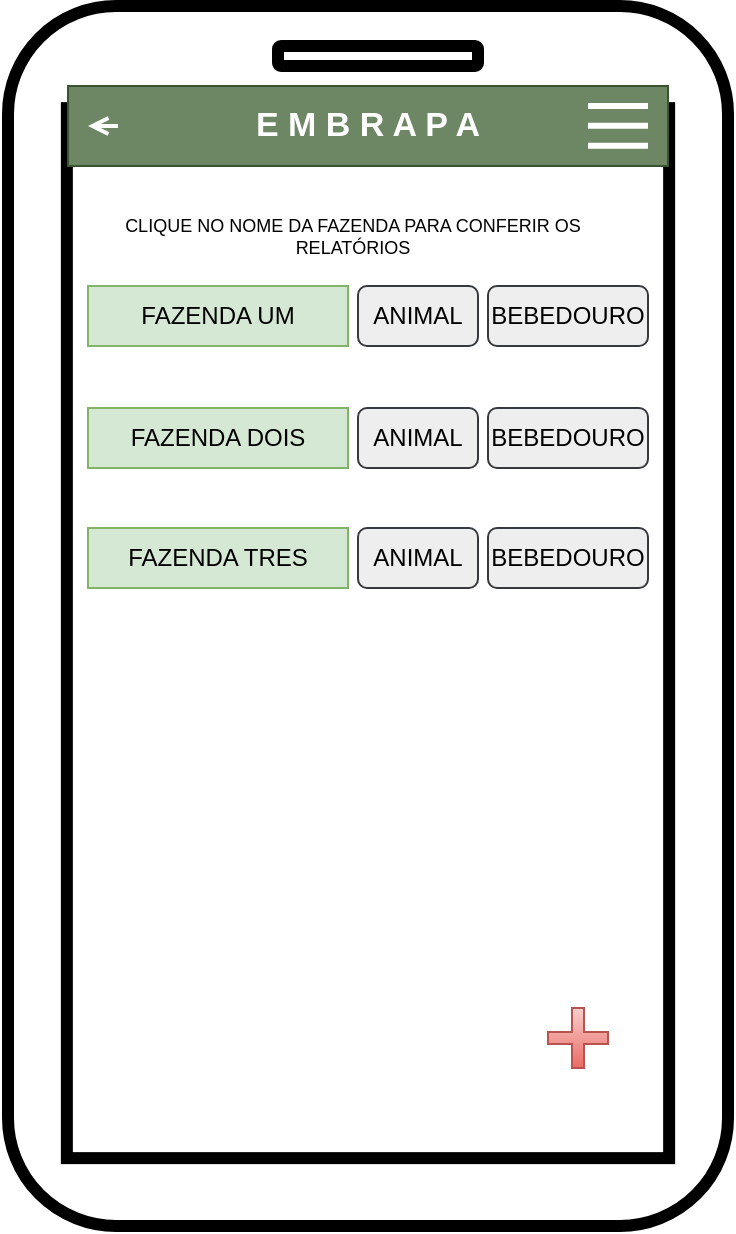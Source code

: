 <mxfile version="13.6.9" type="device"><diagram id="XysnK6q-ijxIiZD9J8zE" name="Page-1"><mxGraphModel dx="1103" dy="635" grid="1" gridSize="10" guides="1" tooltips="1" connect="1" arrows="1" fold="1" page="1" pageScale="1" pageWidth="1169" pageHeight="827" math="0" shadow="0"><root><mxCell id="0"/><mxCell id="1" parent="0"/><mxCell id="Zgqc44OrruWWywQi5RnO-6" value="" style="group" vertex="1" connectable="0" parent="1"><mxGeometry x="225" y="120" width="360" height="610" as="geometry"/></mxCell><mxCell id="Zgqc44OrruWWywQi5RnO-3" value="" style="rounded=1;whiteSpace=wrap;html=1;rotation=90;perimeterSpacing=10;strokeWidth=6;fillColor=none;" vertex="1" parent="Zgqc44OrruWWywQi5RnO-6"><mxGeometry x="-125" y="125" width="610" height="360" as="geometry"/></mxCell><mxCell id="Zgqc44OrruWWywQi5RnO-4" value="" style="rounded=0;whiteSpace=wrap;html=1;strokeColor=#000000;strokeWidth=6;fillColor=none;rotation=90;" vertex="1" parent="Zgqc44OrruWWywQi5RnO-6"><mxGeometry x="-82.5" y="163" width="525" height="301.13" as="geometry"/></mxCell><mxCell id="Zgqc44OrruWWywQi5RnO-5" value="" style="rounded=1;whiteSpace=wrap;html=1;strokeColor=#000000;strokeWidth=6;fillColor=none;" vertex="1" parent="Zgqc44OrruWWywQi5RnO-6"><mxGeometry x="135" y="20" width="100" height="10" as="geometry"/></mxCell><mxCell id="Zgqc44OrruWWywQi5RnO-10" value="&lt;font style=&quot;font-size: 17px&quot;&gt;&lt;b&gt;E M B R A P A&lt;/b&gt;&lt;/font&gt;" style="rounded=0;whiteSpace=wrap;html=1;strokeColor=#3A5431;strokeWidth=1;fillColor=#6d8764;fontColor=#ffffff;" vertex="1" parent="Zgqc44OrruWWywQi5RnO-6"><mxGeometry x="30" y="40" width="300" height="40" as="geometry"/></mxCell><mxCell id="Zgqc44OrruWWywQi5RnO-13" value="" style="endArrow=none;html=1;strokeWidth=3;strokeColor=#FFFFFF;" edge="1" parent="Zgqc44OrruWWywQi5RnO-6"><mxGeometry width="50" height="50" relative="1" as="geometry"><mxPoint x="290" y="59.83" as="sourcePoint"/><mxPoint x="320" y="59.83" as="targetPoint"/><Array as="points"><mxPoint x="300" y="59.83"/></Array></mxGeometry></mxCell><mxCell id="Zgqc44OrruWWywQi5RnO-15" value="" style="endArrow=none;html=1;strokeWidth=3;strokeColor=#FFFFFF;" edge="1" parent="Zgqc44OrruWWywQi5RnO-6"><mxGeometry width="50" height="50" relative="1" as="geometry"><mxPoint x="290" y="69.83" as="sourcePoint"/><mxPoint x="320" y="69.83" as="targetPoint"/><Array as="points"><mxPoint x="300" y="69.83"/></Array></mxGeometry></mxCell><mxCell id="Zgqc44OrruWWywQi5RnO-16" value="" style="endArrow=none;html=1;strokeWidth=3;strokeColor=#FFFFFF;" edge="1" parent="Zgqc44OrruWWywQi5RnO-6"><mxGeometry width="50" height="50" relative="1" as="geometry"><mxPoint x="290" y="50" as="sourcePoint"/><mxPoint x="320" y="50" as="targetPoint"/><Array as="points"><mxPoint x="300" y="50"/></Array></mxGeometry></mxCell><mxCell id="Zgqc44OrruWWywQi5RnO-18" value="FAZENDA UM" style="rounded=0;whiteSpace=wrap;html=1;strokeColor=#82b366;strokeWidth=1;fillColor=#d5e8d4;gradientDirection=south;" vertex="1" parent="Zgqc44OrruWWywQi5RnO-6"><mxGeometry x="40" y="140" width="130" height="30" as="geometry"/></mxCell><mxCell id="Zgqc44OrruWWywQi5RnO-37" value="FAZENDA DOIS" style="rounded=0;whiteSpace=wrap;html=1;strokeColor=#82b366;strokeWidth=1;fillColor=#d5e8d4;" vertex="1" parent="Zgqc44OrruWWywQi5RnO-6"><mxGeometry x="40" y="201" width="130" height="30" as="geometry"/></mxCell><mxCell id="Zgqc44OrruWWywQi5RnO-38" value="FAZENDA TRES" style="rounded=0;whiteSpace=wrap;html=1;strokeColor=#82b366;strokeWidth=1;fillColor=#d5e8d4;" vertex="1" parent="Zgqc44OrruWWywQi5RnO-6"><mxGeometry x="40" y="261" width="130" height="30" as="geometry"/></mxCell><mxCell id="Zgqc44OrruWWywQi5RnO-40" value="ANIMAL" style="rounded=1;whiteSpace=wrap;html=1;strokeColor=#36393d;strokeWidth=1;fillColor=#eeeeee;" vertex="1" parent="Zgqc44OrruWWywQi5RnO-6"><mxGeometry x="175" y="140" width="60" height="30" as="geometry"/></mxCell><mxCell id="Zgqc44OrruWWywQi5RnO-41" value="BEBEDOURO" style="rounded=1;whiteSpace=wrap;html=1;strokeColor=#36393d;strokeWidth=1;fillColor=#eeeeee;" vertex="1" parent="Zgqc44OrruWWywQi5RnO-6"><mxGeometry x="240" y="140" width="80" height="30" as="geometry"/></mxCell><mxCell id="Zgqc44OrruWWywQi5RnO-44" value="ANIMAL" style="rounded=1;whiteSpace=wrap;html=1;strokeColor=#36393d;strokeWidth=1;fillColor=#eeeeee;" vertex="1" parent="Zgqc44OrruWWywQi5RnO-6"><mxGeometry x="175" y="201" width="60" height="30" as="geometry"/></mxCell><mxCell id="Zgqc44OrruWWywQi5RnO-45" value="BEBEDOURO" style="rounded=1;whiteSpace=wrap;html=1;strokeColor=#36393d;strokeWidth=1;fillColor=#eeeeee;" vertex="1" parent="Zgqc44OrruWWywQi5RnO-6"><mxGeometry x="240" y="201" width="80" height="30" as="geometry"/></mxCell><mxCell id="Zgqc44OrruWWywQi5RnO-46" value="ANIMAL" style="rounded=1;whiteSpace=wrap;html=1;strokeColor=#36393d;strokeWidth=1;fillColor=#eeeeee;" vertex="1" parent="Zgqc44OrruWWywQi5RnO-6"><mxGeometry x="175" y="261" width="60" height="30" as="geometry"/></mxCell><mxCell id="Zgqc44OrruWWywQi5RnO-47" value="BEBEDOURO" style="rounded=1;whiteSpace=wrap;html=1;strokeColor=#36393d;strokeWidth=1;fillColor=#eeeeee;" vertex="1" parent="Zgqc44OrruWWywQi5RnO-6"><mxGeometry x="240" y="261" width="80" height="30" as="geometry"/></mxCell><mxCell id="Zgqc44OrruWWywQi5RnO-48" value="" style="endArrow=none;html=1;strokeColor=#FFFFFF;strokeWidth=3;" edge="1" parent="Zgqc44OrruWWywQi5RnO-6" target="Zgqc44OrruWWywQi5RnO-49"><mxGeometry width="50" height="50" relative="1" as="geometry"><mxPoint x="260" y="541" as="sourcePoint"/><mxPoint x="310" y="491" as="targetPoint"/></mxGeometry></mxCell><mxCell id="Zgqc44OrruWWywQi5RnO-49" value="" style="shape=cross;whiteSpace=wrap;html=1;fillColor=#f8cecc;strokeColor=#b85450;gradientColor=#ea6b66;" vertex="1" parent="Zgqc44OrruWWywQi5RnO-6"><mxGeometry x="270" y="501" width="30" height="30" as="geometry"/></mxCell><mxCell id="Zgqc44OrruWWywQi5RnO-51" value="" style="endArrow=open;html=1;strokeWidth=2;strokeColor=#FFFFFF;endFill=0;jumpSize=2;" edge="1" parent="Zgqc44OrruWWywQi5RnO-6"><mxGeometry width="50" height="50" relative="1" as="geometry"><mxPoint x="55" y="60" as="sourcePoint"/><mxPoint x="40" y="60" as="targetPoint"/><Array as="points"/></mxGeometry></mxCell><mxCell id="Zgqc44OrruWWywQi5RnO-55" value="CLIQUE NO NOME DA FAZENDA PARA CONFERIR OS RELATÓRIOS" style="text;html=1;strokeColor=none;fillColor=none;align=center;verticalAlign=middle;whiteSpace=wrap;rounded=0;fontSize=9;" vertex="1" parent="Zgqc44OrruWWywQi5RnO-6"><mxGeometry x="45" y="105" width="255" height="20" as="geometry"/></mxCell></root></mxGraphModel></diagram></mxfile>